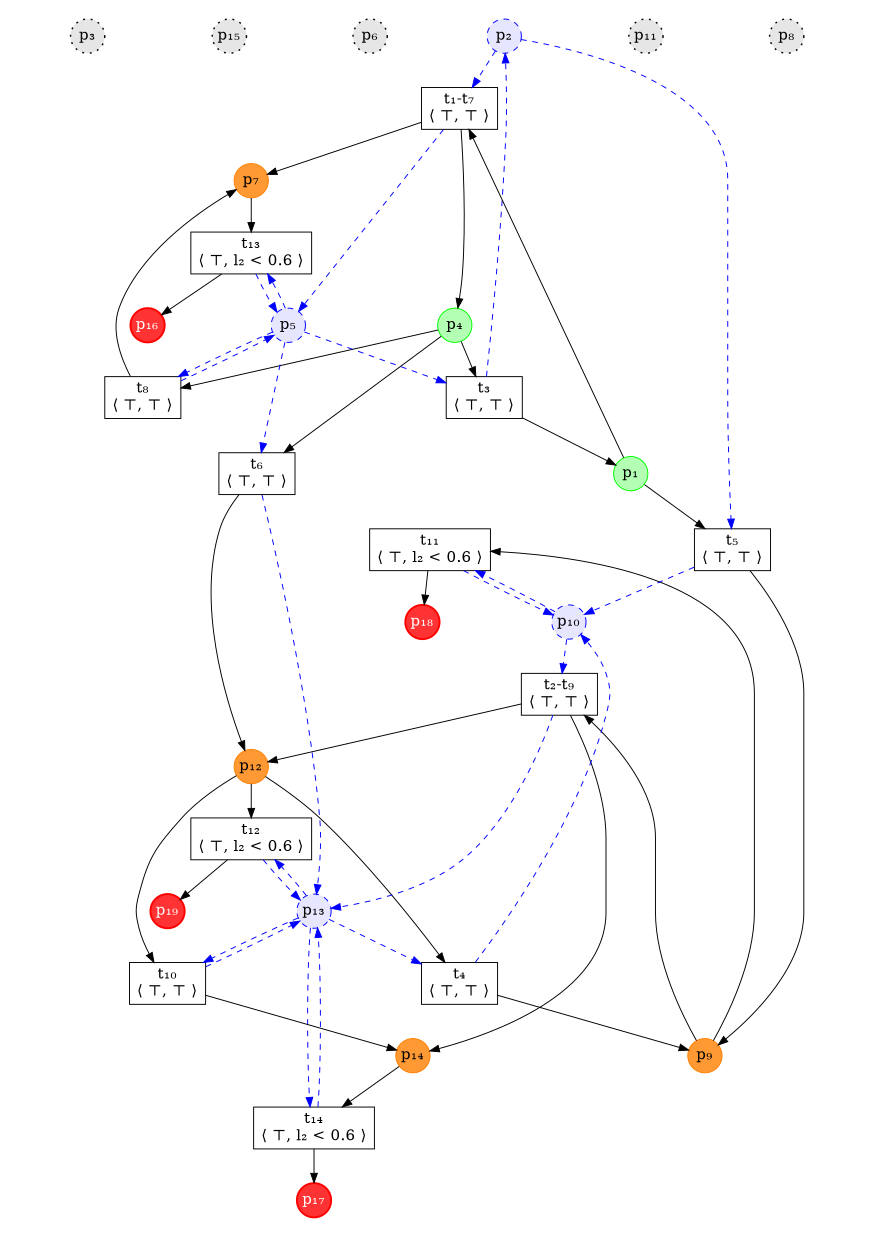 digraph {
  ratio=fill;
  size="5.83,8.27!";
 node [fontsize=16];
  node [label="N", fillcolor="#FFFFFF", fontcolor="#000000", style=filled];
  edge [style="solid"];
  graph [splines="true", overlap="false"];
  subgraph cluster_139888723872960 {
    graph [
      style="invis"
    ];
    node_15
      [
        shape="rectangle"
        label="t₁₁
⟨ ⊤, l₂ < 0.6 ⟩"
      ];
    node_5
      [
        style="dotted,filled"
        label="p₈"
        fixedsize="shape"
        fillcolor="#e6e6e6"
        color="#000000"
        shape="circle"
        penwidth="1.5"
      ];
    node_13
      [
        style="dashed, filled"
        label="p₁₀"
        fixedsize="shape"
        fillcolor="#e6e6ff"
        color="#0000ff"
        shape="circle"
      ];
    node_0
      [
        style="filled, bold"
        fontcolor="#ffffff"
        label="p₁₉"
        fixedsize="shape"
        fillcolor="#ff3333"
        color="#ff0000"
        shape="circle"
      ];
    node_3
      [
        fixedsize="shape"
        fillcolor="#ff9933"
        color="#ff8000"
        shape="circle"
        label="p₇"
      ];
    node_10
      [
        shape="rectangle"
        label="t₁₂
⟨ ⊤, l₂ < 0.6 ⟩"
      ];
    node_4
      [
        shape="rectangle"
        label="t₃
⟨ ⊤, ⊤ ⟩"
      ];
    node_21
      [
        fixedsize="shape"
        fillcolor="#b3ffb3"
        color="#00ff00"
        shape="circle"
        label="p₄"
      ];
    node_11
      [
        fixedsize="shape"
        fillcolor="#ff9933"
        color="#ff8000"
        shape="circle"
        label="p₁₂"
      ];
    node_7
      [
        style="filled, bold"
        fontcolor="#ffffff"
        label="p₁₇"
        fixedsize="shape"
        fillcolor="#ff3333"
        color="#ff0000"
        shape="circle"
      ];
    node_23
      [
        style="dotted,filled"
        label="p₁₁"
        fixedsize="shape"
        fillcolor="#e6e6e6"
        color="#000000"
        shape="circle"
        penwidth="1.5"
      ];
    node_8
      [
        style="dashed, filled"
        label="p₂"
        fixedsize="shape"
        fillcolor="#e6e6ff"
        color="#0000ff"
        shape="circle"
      ];
    node_1
      [
        style="dashed, filled"
        label="p₁₃"
        fixedsize="shape"
        fillcolor="#e6e6ff"
        color="#0000ff"
        shape="circle"
      ];
    node_30
      [
        fixedsize="shape"
        fillcolor="#ff9933"
        color="#ff8000"
        shape="circle"
        label="p₉"
      ];
    node_6
      [
        style="dotted,filled"
        label="p₆"
        fixedsize="shape"
        fillcolor="#e6e6e6"
        color="#000000"
        shape="circle"
        penwidth="1.5"
      ];
    node_14
      [
        shape="rectangle"
        label="t₁-t₇
⟨ ⊤, ⊤ ⟩"
      ];
    node_29
      [
        shape="rectangle"
        label="t₈
⟨ ⊤, ⊤ ⟩"
      ];
    node_26
      [
        style="filled, bold"
        fontcolor="#ffffff"
        label="p₁₈"
        fixedsize="shape"
        fillcolor="#ff3333"
        color="#ff0000"
        shape="circle"
      ];
    node_27
      [
        fixedsize="shape"
        fillcolor="#ff9933"
        color="#ff8000"
        shape="circle"
        label="p₁₄"
      ];
    node_17
      [
        shape="rectangle"
        label="t₆
⟨ ⊤, ⊤ ⟩"
      ];
    node_16
      [
        style="dotted,filled"
        label="p₁₅"
        fixedsize="shape"
        fillcolor="#e6e6e6"
        color="#000000"
        shape="circle"
        penwidth="1.5"
      ];
    node_19
      [
        style="filled, bold"
        fontcolor="#ffffff"
        label="p₁₆"
        fixedsize="shape"
        fillcolor="#ff3333"
        color="#ff0000"
        shape="circle"
      ];
    node_12
      [
        shape="rectangle"
        label="t₅
⟨ ⊤, ⊤ ⟩"
      ];
    node_9
      [
        style="dotted,filled"
        label="p₃"
        fixedsize="shape"
        fillcolor="#e6e6e6"
        color="#000000"
        shape="circle"
        penwidth="1.5"
      ];
    node_25
      [
        shape="rectangle"
        label="t₂-t₉
⟨ ⊤, ⊤ ⟩"
      ];
    node_20
      [
        shape="rectangle"
        label="t₁₀
⟨ ⊤, ⊤ ⟩"
      ];
    node_18
      [
        shape="rectangle"
        label="t₁₃
⟨ ⊤, l₂ < 0.6 ⟩"
      ];
    node_22
      [
        fixedsize="shape"
        fillcolor="#b3ffb3"
        color="#00ff00"
        shape="circle"
        label="p₁"
      ];
    node_2
      [
        shape="rectangle"
        label="t₄
⟨ ⊤, ⊤ ⟩"
      ];
    node_24
      [
        style="dashed, filled"
        label="p₅"
        fixedsize="shape"
        fillcolor="#e6e6ff"
        color="#0000ff"
        shape="circle"
      ];
    node_28
      [
        shape="rectangle"
        label="t₁₄
⟨ ⊤, l₂ < 0.6 ⟩"
      ];
    node_8 -> node_14
      [
        arrowhead="normal"
        style="dashed"
        color="#0000ff"
        label=""
      ];
    node_11 -> node_10
      [
        arrowhead="normal"
        label=""
      ];
    node_30 -> node_15
      [
        arrowhead="normal"
        label=""
      ];
    node_2 -> node_30
      [
        arrowhead="normal"
        label=""
      ];
    node_25 -> node_1
      [
        arrowhead="normal"
        style="dashed"
        color="#0000ff"
        label=""
      ];
    node_17 -> node_11
      [
        arrowhead="normal"
        label=""
      ];
    node_21 -> node_29
      [
        arrowhead="normal"
        label=""
      ];
    node_15 -> node_26
      [
        arrowhead="normal"
        label=""
      ];
    node_20 -> node_27
      [
        arrowhead="normal"
        label=""
      ];
    node_3 -> node_18
      [
        arrowhead="normal"
        label=""
      ];
    node_11 -> node_20
      [
        arrowhead="normal"
        label=""
      ];
    node_2 -> node_13
      [
        arrowhead="normal"
        style="dashed"
        color="#0000ff"
        label=""
      ];
    node_4 -> node_22
      [
        arrowhead="normal"
        label=""
      ];
    node_18 -> node_19
      [
        arrowhead="normal"
        label=""
      ];
    node_11 -> node_2
      [
        arrowhead="normal"
        label=""
      ];
    node_27 -> node_28
      [
        arrowhead="normal"
        label=""
      ];
    node_14 -> node_3
      [
        arrowhead="normal"
        label=""
      ];
    node_17 -> node_1
      [
        arrowhead="normal"
        style="dashed"
        color="#0000ff"
        label=""
      ];
    node_18 -> node_24
      [
        arrowhead="normal"
        style="dashed"
        color="#0000ff"
        label=""
      ];
    node_13 -> node_15
      [
        arrowhead="normal"
        style="dashed"
        color="#0000ff"
        label=""
      ];
    node_24 -> node_17
      [
        arrowhead="normal"
        style="dashed"
        color="#0000ff"
        label=""
      ];
    node_21 -> node_4
      [
        arrowhead="normal"
        label=""
      ];
    node_21 -> node_17
      [
        arrowhead="normal"
        label=""
      ];
    node_1 -> node_10
      [
        arrowhead="normal"
        style="dashed"
        color="#0000ff"
        label=""
      ];
    node_4 -> node_8
      [
        arrowhead="normal"
        style="dashed"
        color="#0000ff"
        label=""
      ];
    node_13 -> node_25
      [
        arrowhead="normal"
        style="dashed"
        color="#0000ff"
        label=""
      ];
    node_28 -> node_1
      [
        arrowhead="normal"
        style="dashed"
        color="#0000ff"
        label=""
      ];
    node_25 -> node_27
      [
        arrowhead="normal"
        label=""
      ];
    node_1 -> node_20
      [
        arrowhead="normal"
        style="dashed"
        color="#0000ff"
        label=""
      ];
    node_24 -> node_18
      [
        arrowhead="normal"
        style="dashed"
        color="#0000ff"
        label=""
      ];
    node_12 -> node_13
      [
        arrowhead="normal"
        style="dashed"
        color="#0000ff"
        label=""
      ];
    node_8 -> node_12
      [
        arrowhead="normal"
        style="dashed"
        color="#0000ff"
        label=""
      ];
    node_12 -> node_30
      [
        arrowhead="normal"
        label=""
      ];
    node_28 -> node_7
      [
        arrowhead="normal"
        label=""
      ];
    node_29 -> node_24
      [
        arrowhead="normal"
        style="dashed"
        color="#0000ff"
        label=""
      ];
    node_20 -> node_1
      [
        arrowhead="normal"
        style="dashed"
        color="#0000ff"
        label=""
      ];
    node_14 -> node_21
      [
        arrowhead="normal"
        label=""
      ];
    node_10 -> node_1
      [
        arrowhead="normal"
        style="dashed"
        color="#0000ff"
        label=""
      ];
    node_24 -> node_4
      [
        arrowhead="normal"
        style="dashed"
        color="#0000ff"
        label=""
      ];
    node_22 -> node_14
      [
        arrowhead="normal"
        label=""
      ];
    node_1 -> node_2
      [
        arrowhead="normal"
        style="dashed"
        color="#0000ff"
        label=""
      ];
    node_29 -> node_3
      [
        arrowhead="normal"
        label=""
      ];
    node_25 -> node_11
      [
        arrowhead="normal"
        label=""
      ];
    node_22 -> node_12
      [
        arrowhead="normal"
        label=""
      ];
    node_10 -> node_0
      [
        arrowhead="normal"
        label=""
      ];
    node_15 -> node_13
      [
        arrowhead="normal"
        style="dashed"
        color="#0000ff"
        label=""
      ];
    node_24 -> node_29
      [
        arrowhead="normal"
        style="dashed"
        color="#0000ff"
        label=""
      ];
    node_14 -> node_24
      [
        arrowhead="normal"
        style="dashed"
        color="#0000ff"
        label=""
      ];
    node_30 -> node_25
      [
        arrowhead="normal"
        label=""
      ];
    node_1 -> node_28
      [
        arrowhead="normal"
        style="dashed"
        color="#0000ff"
        label=""
      ];
  }
}